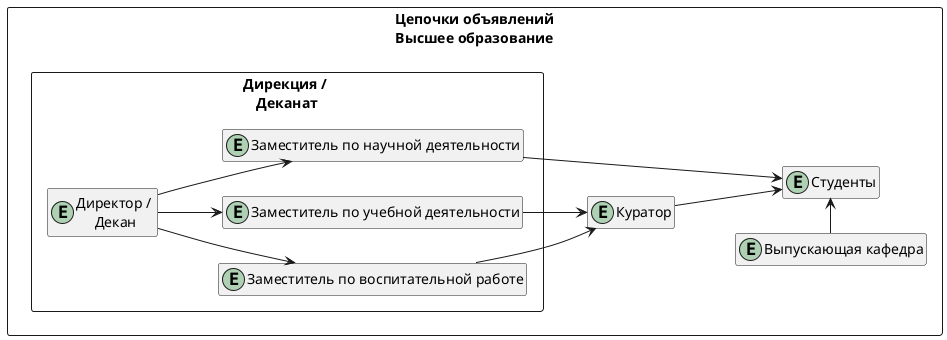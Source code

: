﻿@startuml
'https://plantuml.com/class-diagram

left to right direction

hide members
 
rectangle "Цепочки объявлений\nВысшее образование" {
    rectangle "Дирекция / \nДеканат" as direction {
        entity "Директор / \nДекан" as director
        
        entity "Заместитель по воспитательной работе" as deputyForEducationalWork
        director --> deputyForEducationalWork
        entity "Заместитель по учебной деятельности" as deputyForEducationalActivities
        director --> deputyForEducationalActivities
        entity "Заместитель по научной деятельности" as deputyForResearchActivities
        director --> deputyForResearchActivities
    } 
    
    entity "Выпускающая кафедра" as graduateChair
    
    entity "Куратор" as curator
    deputyForEducationalWork --> curator
    deputyForEducationalActivities --> curator
    
    entity "Студенты" as students
    deputyForResearchActivities --> students
    curator --> students
    graduateChair -right-> students
}

@enduml